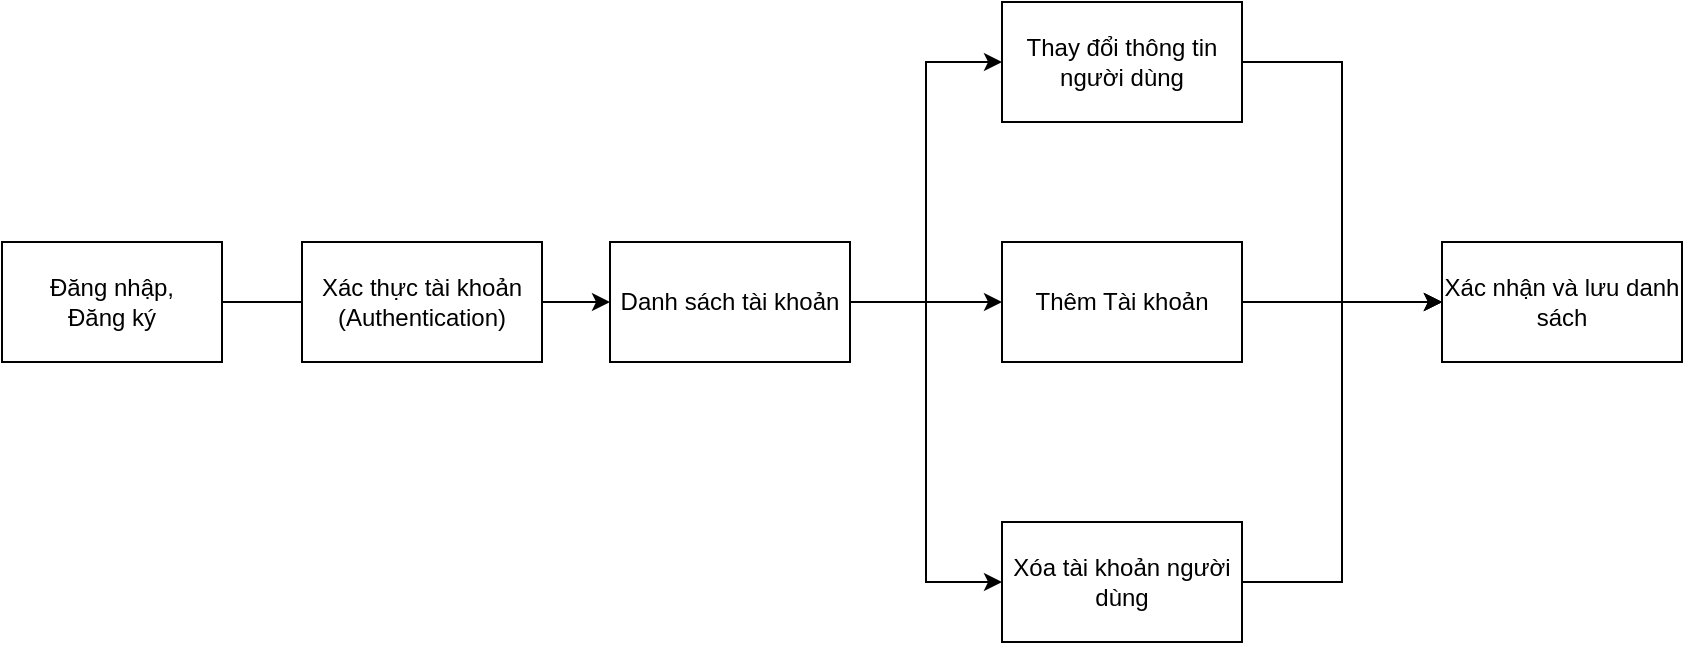<mxfile version="26.0.14">
  <diagram name="Trang-1" id="EH6qVJaTSHVqi4UOB_ty">
    <mxGraphModel dx="1050" dy="557" grid="1" gridSize="10" guides="1" tooltips="1" connect="1" arrows="1" fold="1" page="1" pageScale="1" pageWidth="827" pageHeight="1169" math="0" shadow="0">
      <root>
        <mxCell id="0" />
        <mxCell id="1" parent="0" />
        <mxCell id="hEWTkDuGkmp4qIvT-Xc8-1" value="" style="rounded=0;whiteSpace=wrap;html=1;" vertex="1" parent="1">
          <mxGeometry x="50" y="240" width="110" height="60" as="geometry" />
        </mxCell>
        <mxCell id="hEWTkDuGkmp4qIvT-Xc8-2" value="Đăng nhập,&lt;br&gt;Đăng ký" style="text;html=1;align=center;verticalAlign=middle;whiteSpace=wrap;rounded=0;" vertex="1" parent="1">
          <mxGeometry x="50" y="240" width="110" height="60" as="geometry" />
        </mxCell>
        <mxCell id="hEWTkDuGkmp4qIvT-Xc8-9" style="edgeStyle=orthogonalEdgeStyle;rounded=0;orthogonalLoop=1;jettySize=auto;html=1;exitX=1;exitY=0.5;exitDx=0;exitDy=0;entryX=0;entryY=0.5;entryDx=0;entryDy=0;" edge="1" parent="1" source="hEWTkDuGkmp4qIvT-Xc8-3" target="hEWTkDuGkmp4qIvT-Xc8-8">
          <mxGeometry relative="1" as="geometry" />
        </mxCell>
        <mxCell id="hEWTkDuGkmp4qIvT-Xc8-3" value="Xác thực tài khoản&lt;br&gt;(Authentication)" style="rounded=0;whiteSpace=wrap;html=1;" vertex="1" parent="1">
          <mxGeometry x="200" y="240" width="120" height="60" as="geometry" />
        </mxCell>
        <mxCell id="hEWTkDuGkmp4qIvT-Xc8-18" style="edgeStyle=orthogonalEdgeStyle;rounded=0;orthogonalLoop=1;jettySize=auto;html=1;entryX=0;entryY=0.5;entryDx=0;entryDy=0;" edge="1" parent="1" source="hEWTkDuGkmp4qIvT-Xc8-4" target="hEWTkDuGkmp4qIvT-Xc8-16">
          <mxGeometry relative="1" as="geometry" />
        </mxCell>
        <mxCell id="hEWTkDuGkmp4qIvT-Xc8-4" value="Thay đổi thông tin người dùng" style="rounded=0;whiteSpace=wrap;html=1;" vertex="1" parent="1">
          <mxGeometry x="550" y="120" width="120" height="60" as="geometry" />
        </mxCell>
        <mxCell id="hEWTkDuGkmp4qIvT-Xc8-15" style="edgeStyle=orthogonalEdgeStyle;rounded=0;orthogonalLoop=1;jettySize=auto;html=1;entryX=0;entryY=0.5;entryDx=0;entryDy=0;" edge="1" parent="1" source="hEWTkDuGkmp4qIvT-Xc8-5" target="hEWTkDuGkmp4qIvT-Xc8-16">
          <mxGeometry relative="1" as="geometry">
            <mxPoint x="710" y="260" as="targetPoint" />
          </mxGeometry>
        </mxCell>
        <mxCell id="hEWTkDuGkmp4qIvT-Xc8-5" value="Xóa tài khoản người dùng" style="rounded=0;whiteSpace=wrap;html=1;" vertex="1" parent="1">
          <mxGeometry x="550" y="380" width="120" height="60" as="geometry" />
        </mxCell>
        <mxCell id="hEWTkDuGkmp4qIvT-Xc8-7" value="" style="endArrow=none;html=1;rounded=0;exitX=1;exitY=0.5;exitDx=0;exitDy=0;entryX=0;entryY=0.5;entryDx=0;entryDy=0;" edge="1" parent="1" source="hEWTkDuGkmp4qIvT-Xc8-2" target="hEWTkDuGkmp4qIvT-Xc8-3">
          <mxGeometry width="50" height="50" relative="1" as="geometry">
            <mxPoint x="390" y="220" as="sourcePoint" />
            <mxPoint x="440" y="170" as="targetPoint" />
          </mxGeometry>
        </mxCell>
        <mxCell id="hEWTkDuGkmp4qIvT-Xc8-11" style="edgeStyle=orthogonalEdgeStyle;rounded=0;orthogonalLoop=1;jettySize=auto;html=1;entryX=0;entryY=0.5;entryDx=0;entryDy=0;" edge="1" parent="1" source="hEWTkDuGkmp4qIvT-Xc8-8" target="hEWTkDuGkmp4qIvT-Xc8-4">
          <mxGeometry relative="1" as="geometry" />
        </mxCell>
        <mxCell id="hEWTkDuGkmp4qIvT-Xc8-12" style="edgeStyle=orthogonalEdgeStyle;rounded=0;orthogonalLoop=1;jettySize=auto;html=1;entryX=0;entryY=0.5;entryDx=0;entryDy=0;" edge="1" parent="1" source="hEWTkDuGkmp4qIvT-Xc8-8" target="hEWTkDuGkmp4qIvT-Xc8-5">
          <mxGeometry relative="1" as="geometry" />
        </mxCell>
        <mxCell id="hEWTkDuGkmp4qIvT-Xc8-13" style="edgeStyle=orthogonalEdgeStyle;rounded=0;orthogonalLoop=1;jettySize=auto;html=1;entryX=0;entryY=0.5;entryDx=0;entryDy=0;" edge="1" parent="1" source="hEWTkDuGkmp4qIvT-Xc8-8" target="hEWTkDuGkmp4qIvT-Xc8-14">
          <mxGeometry relative="1" as="geometry">
            <mxPoint x="550" y="270" as="targetPoint" />
          </mxGeometry>
        </mxCell>
        <mxCell id="hEWTkDuGkmp4qIvT-Xc8-8" value="Danh sách tài khoản" style="rounded=0;whiteSpace=wrap;html=1;" vertex="1" parent="1">
          <mxGeometry x="354" y="240" width="120" height="60" as="geometry" />
        </mxCell>
        <mxCell id="hEWTkDuGkmp4qIvT-Xc8-17" style="edgeStyle=orthogonalEdgeStyle;rounded=0;orthogonalLoop=1;jettySize=auto;html=1;entryX=0;entryY=0.5;entryDx=0;entryDy=0;" edge="1" parent="1" source="hEWTkDuGkmp4qIvT-Xc8-14" target="hEWTkDuGkmp4qIvT-Xc8-16">
          <mxGeometry relative="1" as="geometry" />
        </mxCell>
        <mxCell id="hEWTkDuGkmp4qIvT-Xc8-14" value="Thêm Tài khoản" style="rounded=0;whiteSpace=wrap;html=1;" vertex="1" parent="1">
          <mxGeometry x="550" y="240" width="120" height="60" as="geometry" />
        </mxCell>
        <mxCell id="hEWTkDuGkmp4qIvT-Xc8-16" value="Xác nhận và lưu danh sách" style="rounded=0;whiteSpace=wrap;html=1;" vertex="1" parent="1">
          <mxGeometry x="770" y="240" width="120" height="60" as="geometry" />
        </mxCell>
      </root>
    </mxGraphModel>
  </diagram>
</mxfile>
